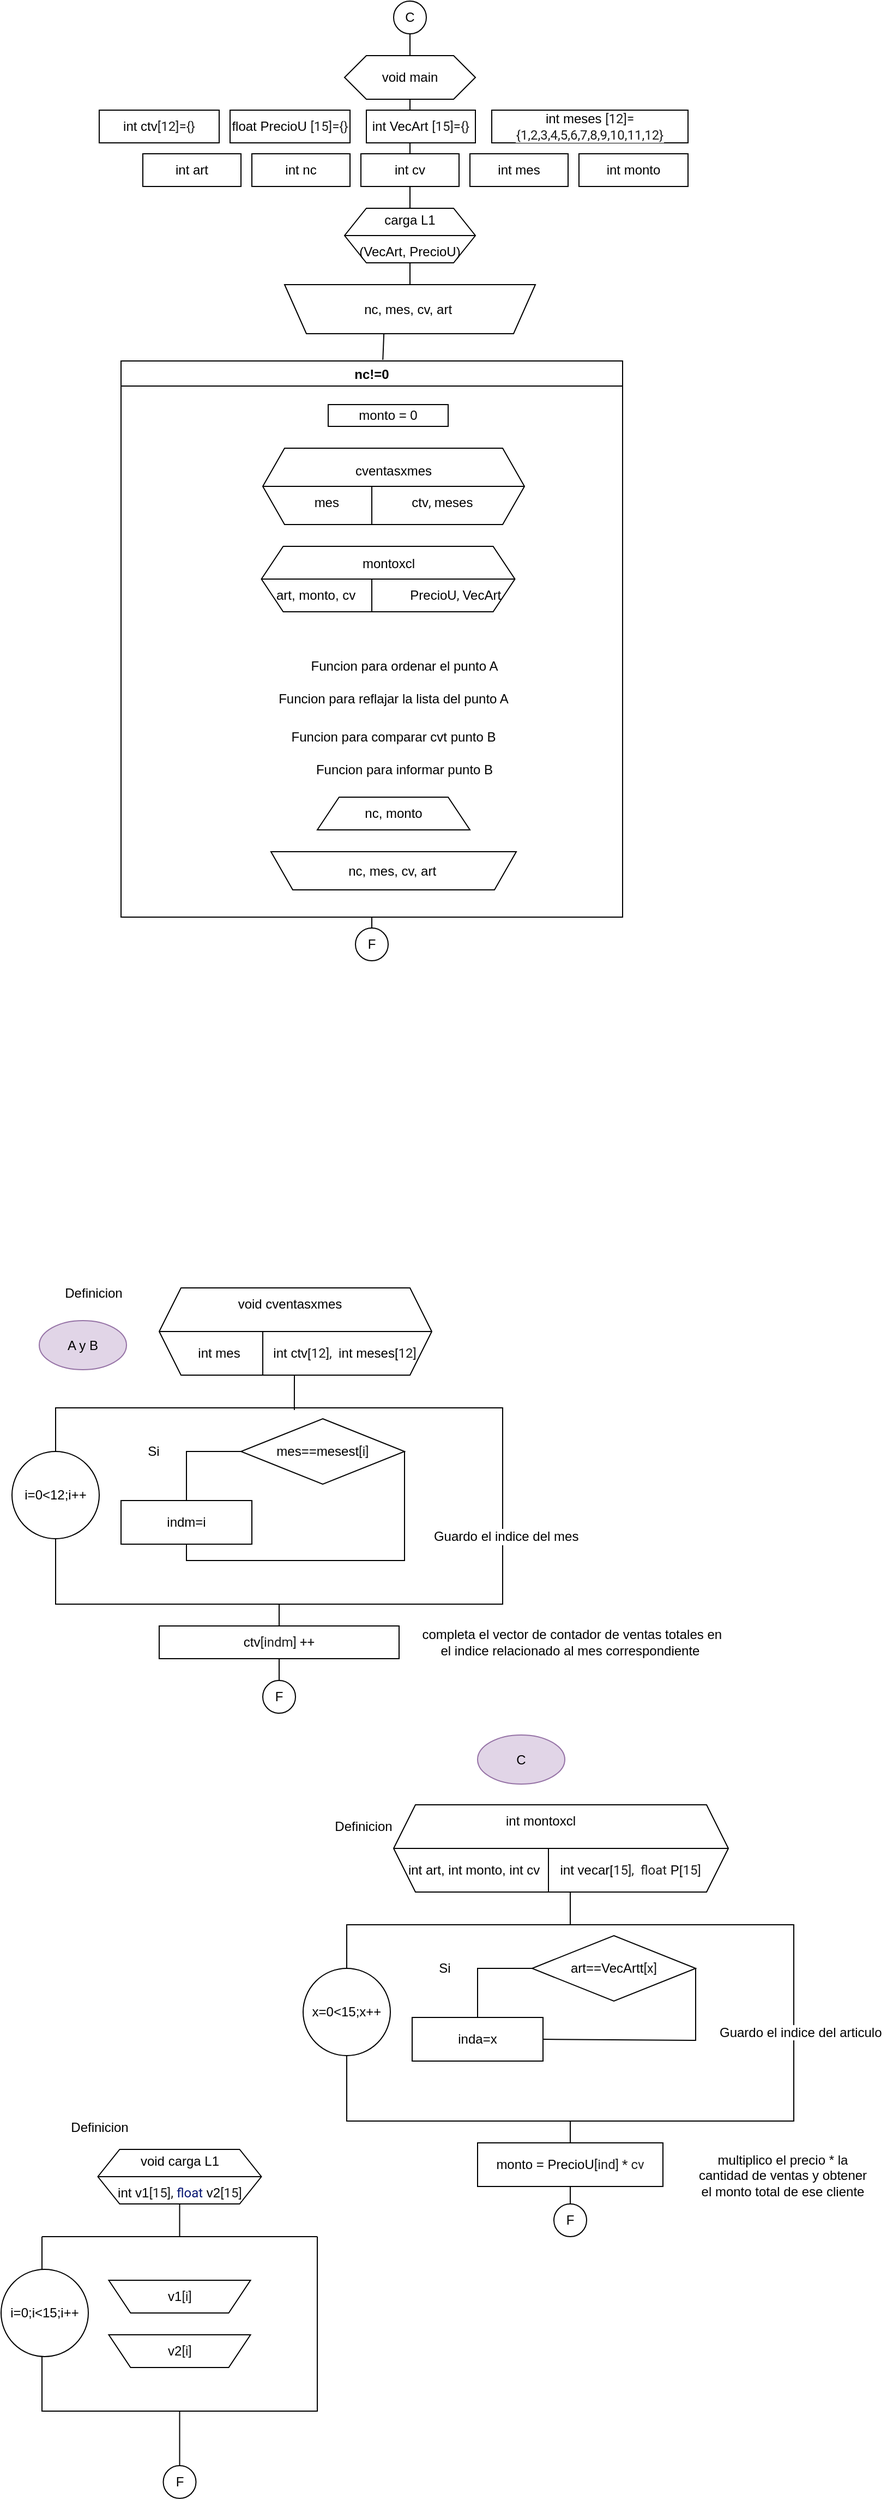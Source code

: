 <mxfile version="20.0.1" type="github">
  <diagram id="1Tc8MfJABgR7N0DuNLB_" name="Page-1">
    <mxGraphModel dx="1422" dy="832" grid="1" gridSize="10" guides="1" tooltips="1" connect="1" arrows="1" fold="1" page="1" pageScale="1" pageWidth="827" pageHeight="1169" math="0" shadow="0">
      <root>
        <mxCell id="0" />
        <mxCell id="1" parent="0" />
        <mxCell id="zIADTViFx_Ct5hKaXOQi-1" value="C" style="ellipse;whiteSpace=wrap;html=1;aspect=fixed;" vertex="1" parent="1">
          <mxGeometry x="370" y="10" width="30" height="30" as="geometry" />
        </mxCell>
        <mxCell id="zIADTViFx_Ct5hKaXOQi-2" value="int meses&amp;nbsp;&lt;span style=&quot;background-color: rgb(255, 255, 255); color: rgb(31, 31, 31); font-family: &amp;quot;Google Sans&amp;quot;, &amp;quot;Google Sans Text&amp;quot;, Roboto, sans-serif; letter-spacing: 0rem; text-align: left;&quot;&gt;[12]= {1,2,3,4,5,6,7,8,9,10,11,12}&lt;/span&gt;" style="rounded=0;whiteSpace=wrap;html=1;" vertex="1" parent="1">
          <mxGeometry x="460" y="110" width="180" height="30" as="geometry" />
        </mxCell>
        <mxCell id="zIADTViFx_Ct5hKaXOQi-4" value="float PrecioU&amp;nbsp;&lt;span style=&quot;background-color: rgb(255, 255, 255); color: rgb(31, 31, 31); font-family: &amp;quot;Google Sans&amp;quot;, &amp;quot;Google Sans Text&amp;quot;, Roboto, sans-serif; letter-spacing: 0rem; text-align: left;&quot;&gt;[15]={}&lt;/span&gt;" style="rounded=0;whiteSpace=wrap;html=1;" vertex="1" parent="1">
          <mxGeometry x="220" y="110" width="110" height="30" as="geometry" />
        </mxCell>
        <mxCell id="zIADTViFx_Ct5hKaXOQi-7" value="carga L1&lt;br&gt;&lt;br&gt;(VecArt, PrecioU)" style="shape=hexagon;perimeter=hexagonPerimeter2;whiteSpace=wrap;html=1;fixedSize=1;fontSize=12;" vertex="1" parent="1">
          <mxGeometry x="325" y="200" width="120" height="50" as="geometry" />
        </mxCell>
        <mxCell id="zIADTViFx_Ct5hKaXOQi-8" value="" style="endArrow=none;html=1;rounded=0;fontSize=12;entryX=1;entryY=0.5;entryDx=0;entryDy=0;exitX=0;exitY=0.5;exitDx=0;exitDy=0;" edge="1" parent="1" source="zIADTViFx_Ct5hKaXOQi-7" target="zIADTViFx_Ct5hKaXOQi-7">
          <mxGeometry width="50" height="50" relative="1" as="geometry">
            <mxPoint x="395" y="500" as="sourcePoint" />
            <mxPoint x="445" y="450" as="targetPoint" />
          </mxGeometry>
        </mxCell>
        <mxCell id="zIADTViFx_Ct5hKaXOQi-9" value="void main" style="shape=hexagon;perimeter=hexagonPerimeter2;whiteSpace=wrap;html=1;fixedSize=1;fontSize=12;" vertex="1" parent="1">
          <mxGeometry x="325" y="60" width="120" height="40" as="geometry" />
        </mxCell>
        <mxCell id="zIADTViFx_Ct5hKaXOQi-12" value="void carga L1&lt;br&gt;&lt;br&gt;int v1&lt;span style=&quot;color: rgb(31, 31, 31); font-family: &amp;quot;Google Sans&amp;quot;, &amp;quot;Google Sans Text&amp;quot;, Roboto, sans-serif; text-align: left; background-color: rgb(255, 255, 255);&quot;&gt;[15]&lt;/span&gt;&lt;span style=&quot;color: rgb(31, 31, 31); font-family: &amp;quot;Google Sans&amp;quot;, &amp;quot;Google Sans Text&amp;quot;, Roboto, sans-serif; text-align: left; background-color: rgb(255, 255, 255);&quot;&gt;, &lt;/span&gt;&lt;span style=&quot;font-family: &amp;quot;Google Sans&amp;quot;, &amp;quot;Google Sans Text&amp;quot;, Roboto, sans-serif; text-align: left; background-color: rgb(255, 255, 255);&quot;&gt;&lt;font color=&quot;#071673&quot;&gt;float&lt;/font&gt;&lt;/span&gt;&amp;nbsp;v2&lt;span style=&quot;color: rgb(31, 31, 31); font-family: &amp;quot;Google Sans&amp;quot;, &amp;quot;Google Sans Text&amp;quot;, Roboto, sans-serif; text-align: left; background-color: rgb(255, 255, 255);&quot;&gt;[15]&lt;/span&gt;" style="shape=hexagon;perimeter=hexagonPerimeter2;whiteSpace=wrap;html=1;fixedSize=1;fontSize=12;" vertex="1" parent="1">
          <mxGeometry x="98.75" y="1980" width="150" height="50" as="geometry" />
        </mxCell>
        <mxCell id="zIADTViFx_Ct5hKaXOQi-14" value="" style="swimlane;startSize=0;fontSize=12;" vertex="1" parent="1">
          <mxGeometry x="47.5" y="2060" width="252.5" height="160" as="geometry" />
        </mxCell>
        <mxCell id="zIADTViFx_Ct5hKaXOQi-48" value="&lt;span style=&quot;&quot;&gt;v1&lt;/span&gt;&lt;span style=&quot;color: rgb(31, 31, 31); font-family: &amp;quot;Google Sans&amp;quot;, &amp;quot;Google Sans Text&amp;quot;, Roboto, sans-serif; text-align: left; background-color: rgb(255, 255, 255);&quot;&gt;[i]&lt;/span&gt;" style="shape=trapezoid;perimeter=trapezoidPerimeter;whiteSpace=wrap;html=1;fixedSize=1;fontSize=12;flipV=1;" vertex="1" parent="zIADTViFx_Ct5hKaXOQi-14">
          <mxGeometry x="61.25" y="40" width="130" height="30" as="geometry" />
        </mxCell>
        <mxCell id="zIADTViFx_Ct5hKaXOQi-49" value="&lt;span style=&quot;&quot;&gt;v2&lt;/span&gt;&lt;span style=&quot;color: rgb(31, 31, 31); font-family: &amp;quot;Google Sans&amp;quot;, &amp;quot;Google Sans Text&amp;quot;, Roboto, sans-serif; text-align: left; background-color: rgb(255, 255, 255);&quot;&gt;[i]&lt;/span&gt;" style="shape=trapezoid;perimeter=trapezoidPerimeter;whiteSpace=wrap;html=1;fixedSize=1;fontSize=12;flipV=1;" vertex="1" parent="zIADTViFx_Ct5hKaXOQi-14">
          <mxGeometry x="61.25" y="90" width="130" height="30" as="geometry" />
        </mxCell>
        <mxCell id="zIADTViFx_Ct5hKaXOQi-13" value="i=0;i&amp;lt;15;i++" style="ellipse;whiteSpace=wrap;html=1;aspect=fixed;fontSize=12;" vertex="1" parent="zIADTViFx_Ct5hKaXOQi-14">
          <mxGeometry x="-37.5" y="30" width="80" height="80" as="geometry" />
        </mxCell>
        <mxCell id="zIADTViFx_Ct5hKaXOQi-15" value="" style="endArrow=none;html=1;rounded=0;fontSize=12;entryX=0.5;entryY=1;entryDx=0;entryDy=0;exitX=0.5;exitY=0;exitDx=0;exitDy=0;" edge="1" parent="1" source="zIADTViFx_Ct5hKaXOQi-14" target="zIADTViFx_Ct5hKaXOQi-12">
          <mxGeometry width="50" height="50" relative="1" as="geometry">
            <mxPoint x="-210" y="2210" as="sourcePoint" />
            <mxPoint x="-160" y="2160" as="targetPoint" />
          </mxGeometry>
        </mxCell>
        <mxCell id="zIADTViFx_Ct5hKaXOQi-23" value="F" style="ellipse;whiteSpace=wrap;html=1;aspect=fixed;" vertex="1" parent="1">
          <mxGeometry x="158.75" y="2270" width="30" height="30" as="geometry" />
        </mxCell>
        <mxCell id="zIADTViFx_Ct5hKaXOQi-24" value="" style="endArrow=none;html=1;rounded=0;fontSize=12;entryX=0.5;entryY=1;entryDx=0;entryDy=0;exitX=0.5;exitY=0;exitDx=0;exitDy=0;" edge="1" parent="1" source="zIADTViFx_Ct5hKaXOQi-23" target="zIADTViFx_Ct5hKaXOQi-14">
          <mxGeometry width="50" height="50" relative="1" as="geometry">
            <mxPoint x="-210" y="2210" as="sourcePoint" />
            <mxPoint x="-160" y="2160" as="targetPoint" />
          </mxGeometry>
        </mxCell>
        <mxCell id="zIADTViFx_Ct5hKaXOQi-29" value="F" style="ellipse;whiteSpace=wrap;html=1;aspect=fixed;" vertex="1" parent="1">
          <mxGeometry x="335" y="860" width="30" height="30" as="geometry" />
        </mxCell>
        <mxCell id="zIADTViFx_Ct5hKaXOQi-32" value="" style="endArrow=none;html=1;rounded=0;fontSize=12;exitX=0.396;exitY=0;exitDx=0;exitDy=0;startArrow=none;entryX=0.522;entryY=-0.002;entryDx=0;entryDy=0;exitPerimeter=0;entryPerimeter=0;" edge="1" parent="1" source="zIADTViFx_Ct5hKaXOQi-57" target="zIADTViFx_Ct5hKaXOQi-59">
          <mxGeometry width="50" height="50" relative="1" as="geometry">
            <mxPoint x="325" y="200" as="sourcePoint" />
            <mxPoint x="380" y="340" as="targetPoint" />
            <Array as="points" />
          </mxGeometry>
        </mxCell>
        <mxCell id="zIADTViFx_Ct5hKaXOQi-42" value="" style="endArrow=none;html=1;rounded=0;fontSize=12;entryX=0.5;entryY=1;entryDx=0;entryDy=0;exitX=0.5;exitY=0;exitDx=0;exitDy=0;" edge="1" parent="1" source="zIADTViFx_Ct5hKaXOQi-9" target="zIADTViFx_Ct5hKaXOQi-1">
          <mxGeometry width="50" height="50" relative="1" as="geometry">
            <mxPoint x="480" y="410" as="sourcePoint" />
            <mxPoint x="530" y="360" as="targetPoint" />
          </mxGeometry>
        </mxCell>
        <mxCell id="zIADTViFx_Ct5hKaXOQi-43" value="" style="endArrow=none;html=1;rounded=0;fontSize=12;entryX=0.5;entryY=1;entryDx=0;entryDy=0;exitX=0.5;exitY=0;exitDx=0;exitDy=0;" edge="1" parent="1" source="zIADTViFx_Ct5hKaXOQi-7" target="zIADTViFx_Ct5hKaXOQi-9">
          <mxGeometry width="50" height="50" relative="1" as="geometry">
            <mxPoint x="480" y="410" as="sourcePoint" />
            <mxPoint x="530" y="360" as="targetPoint" />
          </mxGeometry>
        </mxCell>
        <mxCell id="zIADTViFx_Ct5hKaXOQi-6" value="int VecArt&amp;nbsp;&lt;span style=&quot;background-color: rgb(255, 255, 255); color: rgb(31, 31, 31); font-family: &amp;quot;Google Sans&amp;quot;, &amp;quot;Google Sans Text&amp;quot;, Roboto, sans-serif; letter-spacing: 0rem; text-align: left;&quot;&gt;[15]={}&lt;/span&gt;" style="rounded=0;whiteSpace=wrap;html=1;" vertex="1" parent="1">
          <mxGeometry x="345" y="110" width="100" height="30" as="geometry" />
        </mxCell>
        <mxCell id="zIADTViFx_Ct5hKaXOQi-55" value="int cv" style="rounded=0;whiteSpace=wrap;html=1;labelBackgroundColor=#FFFFFF;fontSize=12;fontColor=#000000;" vertex="1" parent="1">
          <mxGeometry x="340" y="150" width="90" height="30" as="geometry" />
        </mxCell>
        <mxCell id="zIADTViFx_Ct5hKaXOQi-56" value="int nc" style="rounded=0;whiteSpace=wrap;html=1;labelBackgroundColor=#FFFFFF;fontSize=12;fontColor=#000000;" vertex="1" parent="1">
          <mxGeometry x="240" y="150" width="90" height="30" as="geometry" />
        </mxCell>
        <mxCell id="zIADTViFx_Ct5hKaXOQi-59" value="nc!=0" style="swimlane;labelBackgroundColor=#FFFFFF;fontSize=12;fontColor=#000000;" vertex="1" parent="1">
          <mxGeometry x="120" y="340" width="460" height="510" as="geometry" />
        </mxCell>
        <mxCell id="zIADTViFx_Ct5hKaXOQi-86" value="nc, mes, cv, art&amp;nbsp;" style="shape=trapezoid;perimeter=trapezoidPerimeter;whiteSpace=wrap;html=1;fixedSize=1;labelBackgroundColor=#FFFFFF;fontSize=12;fontColor=#000000;flipV=1;" vertex="1" parent="zIADTViFx_Ct5hKaXOQi-59">
          <mxGeometry x="137.5" y="450" width="225" height="35" as="geometry" />
        </mxCell>
        <mxCell id="zIADTViFx_Ct5hKaXOQi-110" value="cventasxmes&lt;br&gt;&lt;br&gt;mes&amp;nbsp; &amp;nbsp; &amp;nbsp; &amp;nbsp; &amp;nbsp; &amp;nbsp; &amp;nbsp; &amp;nbsp; &amp;nbsp; &amp;nbsp; ctv&lt;span style=&quot;color: rgb(31, 31, 31); font-family: &amp;quot;Google Sans&amp;quot;, &amp;quot;Google Sans Text&amp;quot;, Roboto, sans-serif; text-align: left; background-color: rgb(255, 255, 255);&quot;&gt;,&amp;nbsp;&lt;/span&gt;meses" style="shape=hexagon;perimeter=hexagonPerimeter2;whiteSpace=wrap;html=1;fixedSize=1;labelBackgroundColor=none;fontSize=12;" vertex="1" parent="zIADTViFx_Ct5hKaXOQi-59">
          <mxGeometry x="130" y="80" width="240" height="70" as="geometry" />
        </mxCell>
        <mxCell id="zIADTViFx_Ct5hKaXOQi-111" value="" style="endArrow=none;html=1;rounded=0;fontSize=12;fontColor=#000000;entryX=1;entryY=0.5;entryDx=0;entryDy=0;exitX=0;exitY=0.5;exitDx=0;exitDy=0;" edge="1" parent="zIADTViFx_Ct5hKaXOQi-59" source="zIADTViFx_Ct5hKaXOQi-110" target="zIADTViFx_Ct5hKaXOQi-110">
          <mxGeometry width="50" height="50" relative="1" as="geometry">
            <mxPoint x="250" y="220" as="sourcePoint" />
            <mxPoint x="300" y="170" as="targetPoint" />
          </mxGeometry>
        </mxCell>
        <mxCell id="zIADTViFx_Ct5hKaXOQi-117" value="monto = 0" style="rounded=0;whiteSpace=wrap;html=1;labelBackgroundColor=none;fontSize=12;" vertex="1" parent="zIADTViFx_Ct5hKaXOQi-59">
          <mxGeometry x="190" y="40" width="110" height="20" as="geometry" />
        </mxCell>
        <mxCell id="zIADTViFx_Ct5hKaXOQi-119" value="montoxcl&lt;br&gt;&lt;br&gt;art, monto, cv&amp;nbsp; &amp;nbsp; &amp;nbsp; &amp;nbsp; &amp;nbsp; &amp;nbsp; &amp;nbsp; &amp;nbsp;PrecioU&lt;span style=&quot;color: rgb(31, 31, 31); font-family: &amp;quot;Google Sans&amp;quot;, &amp;quot;Google Sans Text&amp;quot;, Roboto, sans-serif; text-align: left; background-color: rgb(255, 255, 255);&quot;&gt;,&amp;nbsp;&lt;/span&gt;VecArt" style="shape=hexagon;perimeter=hexagonPerimeter2;whiteSpace=wrap;html=1;fixedSize=1;labelBackgroundColor=none;fontSize=12;" vertex="1" parent="zIADTViFx_Ct5hKaXOQi-59">
          <mxGeometry x="128.75" y="170" width="232.5" height="60" as="geometry" />
        </mxCell>
        <mxCell id="zIADTViFx_Ct5hKaXOQi-120" value="" style="endArrow=none;html=1;rounded=0;fontSize=12;fontColor=#000000;entryX=1;entryY=0.5;entryDx=0;entryDy=0;exitX=0;exitY=0.5;exitDx=0;exitDy=0;" edge="1" parent="zIADTViFx_Ct5hKaXOQi-59" source="zIADTViFx_Ct5hKaXOQi-119" target="zIADTViFx_Ct5hKaXOQi-119">
          <mxGeometry width="50" height="50" relative="1" as="geometry">
            <mxPoint x="108.75" y="-40" as="sourcePoint" />
            <mxPoint x="158.75" y="-90" as="targetPoint" />
          </mxGeometry>
        </mxCell>
        <mxCell id="zIADTViFx_Ct5hKaXOQi-121" value="" style="endArrow=none;html=1;rounded=0;fontSize=12;fontColor=#000000;" edge="1" parent="zIADTViFx_Ct5hKaXOQi-59">
          <mxGeometry width="50" height="50" relative="1" as="geometry">
            <mxPoint x="230" y="230" as="sourcePoint" />
            <mxPoint x="230" y="200" as="targetPoint" />
          </mxGeometry>
        </mxCell>
        <mxCell id="zIADTViFx_Ct5hKaXOQi-132" value="nc, monto" style="shape=trapezoid;perimeter=trapezoidPerimeter;whiteSpace=wrap;html=1;fixedSize=1;labelBackgroundColor=none;fontSize=12;" vertex="1" parent="zIADTViFx_Ct5hKaXOQi-59">
          <mxGeometry x="180" y="400" width="140" height="30" as="geometry" />
        </mxCell>
        <mxCell id="zIADTViFx_Ct5hKaXOQi-140" value="Funcion para ordenar el punto A" style="text;html=1;strokeColor=none;fillColor=none;align=center;verticalAlign=middle;whiteSpace=wrap;rounded=0;labelBackgroundColor=none;fontSize=12;fontColor=#000000;" vertex="1" parent="zIADTViFx_Ct5hKaXOQi-59">
          <mxGeometry x="135" y="260" width="250" height="40" as="geometry" />
        </mxCell>
        <mxCell id="zIADTViFx_Ct5hKaXOQi-141" value="Funcion para reflajar la lista del punto A" style="text;html=1;strokeColor=none;fillColor=none;align=center;verticalAlign=middle;whiteSpace=wrap;rounded=0;labelBackgroundColor=none;fontSize=12;fontColor=#000000;" vertex="1" parent="zIADTViFx_Ct5hKaXOQi-59">
          <mxGeometry x="110" y="280" width="280" height="60" as="geometry" />
        </mxCell>
        <mxCell id="zIADTViFx_Ct5hKaXOQi-142" value="Funcion para comparar cvt punto B" style="text;html=1;strokeColor=none;fillColor=none;align=center;verticalAlign=middle;whiteSpace=wrap;rounded=0;labelBackgroundColor=none;fontSize=12;fontColor=#000000;" vertex="1" parent="zIADTViFx_Ct5hKaXOQi-59">
          <mxGeometry x="100" y="330" width="300" height="30" as="geometry" />
        </mxCell>
        <mxCell id="zIADTViFx_Ct5hKaXOQi-143" value="Funcion para informar punto B" style="text;html=1;strokeColor=none;fillColor=none;align=center;verticalAlign=middle;whiteSpace=wrap;rounded=0;labelBackgroundColor=none;fontSize=12;fontColor=#000000;" vertex="1" parent="zIADTViFx_Ct5hKaXOQi-59">
          <mxGeometry x="110" y="360" width="300" height="30" as="geometry" />
        </mxCell>
        <mxCell id="zIADTViFx_Ct5hKaXOQi-57" value="nc, mes, cv, art&amp;nbsp;" style="shape=trapezoid;perimeter=trapezoidPerimeter;whiteSpace=wrap;html=1;fixedSize=1;labelBackgroundColor=#FFFFFF;fontSize=12;fontColor=#000000;flipV=1;" vertex="1" parent="1">
          <mxGeometry x="270" y="270" width="230" height="45" as="geometry" />
        </mxCell>
        <mxCell id="zIADTViFx_Ct5hKaXOQi-62" value="" style="endArrow=none;html=1;rounded=0;fontSize=12;entryX=0.5;entryY=0;entryDx=0;entryDy=0;exitX=0.5;exitY=1;exitDx=0;exitDy=0;" edge="1" parent="1" source="zIADTViFx_Ct5hKaXOQi-7" target="zIADTViFx_Ct5hKaXOQi-57">
          <mxGeometry width="50" height="50" relative="1" as="geometry">
            <mxPoint x="385" y="260" as="sourcePoint" />
            <mxPoint x="385" y="405" as="targetPoint" />
            <Array as="points" />
          </mxGeometry>
        </mxCell>
        <mxCell id="zIADTViFx_Ct5hKaXOQi-64" value="" style="endArrow=none;html=1;rounded=0;fontSize=12;fontColor=#000000;entryX=0.5;entryY=1;entryDx=0;entryDy=0;" edge="1" parent="1" source="zIADTViFx_Ct5hKaXOQi-29" target="zIADTViFx_Ct5hKaXOQi-59">
          <mxGeometry width="50" height="50" relative="1" as="geometry">
            <mxPoint x="500" y="535" as="sourcePoint" />
            <mxPoint x="550" y="485" as="targetPoint" />
          </mxGeometry>
        </mxCell>
        <mxCell id="zIADTViFx_Ct5hKaXOQi-65" value="Definicion" style="text;html=1;align=center;verticalAlign=middle;resizable=0;points=[];autosize=1;strokeColor=none;fillColor=none;fontSize=12;fontColor=#000000;" vertex="1" parent="1">
          <mxGeometry x="65" y="1950" width="70" height="20" as="geometry" />
        </mxCell>
        <mxCell id="zIADTViFx_Ct5hKaXOQi-69" value="" style="rounded=0;whiteSpace=wrap;html=1;labelBackgroundColor=#FFFFFF;fontSize=12;fontColor=#000000;" vertex="1" parent="1">
          <mxGeometry x="60" y="1300" width="410" height="180" as="geometry" />
        </mxCell>
        <mxCell id="zIADTViFx_Ct5hKaXOQi-67" value="i=0&amp;lt;12;i++" style="ellipse;whiteSpace=wrap;html=1;aspect=fixed;labelBackgroundColor=#FFFFFF;fontSize=12;fontColor=#000000;" vertex="1" parent="1">
          <mxGeometry x="20" y="1340" width="80" height="80" as="geometry" />
        </mxCell>
        <mxCell id="zIADTViFx_Ct5hKaXOQi-70" value="indm=i" style="rounded=0;whiteSpace=wrap;html=1;labelBackgroundColor=#FFFFFF;fontSize=12;fontColor=#000000;" vertex="1" parent="1">
          <mxGeometry x="120" y="1385" width="120" height="40" as="geometry" />
        </mxCell>
        <mxCell id="zIADTViFx_Ct5hKaXOQi-73" value="int art" style="rounded=0;whiteSpace=wrap;html=1;labelBackgroundColor=#FFFFFF;fontSize=12;fontColor=#000000;" vertex="1" parent="1">
          <mxGeometry x="140" y="150" width="90" height="30" as="geometry" />
        </mxCell>
        <mxCell id="zIADTViFx_Ct5hKaXOQi-74" value="mes==mesest&lt;span style=&quot;color: rgb(31, 31, 31); font-family: &amp;quot;Google Sans&amp;quot;, &amp;quot;Google Sans Text&amp;quot;, Roboto, sans-serif; text-align: left;&quot;&gt;[i]&lt;/span&gt;" style="rhombus;whiteSpace=wrap;html=1;labelBackgroundColor=#FFFFFF;fontSize=12;fontColor=#000000;" vertex="1" parent="1">
          <mxGeometry x="230" y="1310" width="150" height="60" as="geometry" />
        </mxCell>
        <mxCell id="zIADTViFx_Ct5hKaXOQi-75" value="" style="endArrow=none;html=1;rounded=0;fontSize=12;fontColor=#000000;exitX=0;exitY=0.5;exitDx=0;exitDy=0;entryX=0.5;entryY=0;entryDx=0;entryDy=0;" edge="1" parent="1" source="zIADTViFx_Ct5hKaXOQi-74" target="zIADTViFx_Ct5hKaXOQi-70">
          <mxGeometry width="50" height="50" relative="1" as="geometry">
            <mxPoint x="450" y="1390" as="sourcePoint" />
            <mxPoint x="200" y="1440" as="targetPoint" />
            <Array as="points">
              <mxPoint x="180" y="1340" />
            </Array>
          </mxGeometry>
        </mxCell>
        <mxCell id="zIADTViFx_Ct5hKaXOQi-76" value="Si" style="text;html=1;strokeColor=none;fillColor=none;align=center;verticalAlign=middle;whiteSpace=wrap;rounded=0;labelBackgroundColor=#FFFFFF;fontSize=12;fontColor=#000000;" vertex="1" parent="1">
          <mxGeometry x="120" y="1325" width="60" height="30" as="geometry" />
        </mxCell>
        <mxCell id="zIADTViFx_Ct5hKaXOQi-78" value="Guardo el indice del mes&amp;nbsp;" style="text;html=1;strokeColor=none;fillColor=none;align=center;verticalAlign=middle;whiteSpace=wrap;rounded=0;labelBackgroundColor=#FFFFFF;fontSize=12;fontColor=#000000;" vertex="1" parent="1">
          <mxGeometry x="390" y="1385" width="170" height="65" as="geometry" />
        </mxCell>
        <mxCell id="zIADTViFx_Ct5hKaXOQi-80" value="&lt;div style=&quot;text-align: center;&quot;&gt;&lt;span style=&quot;text-align: left;&quot;&gt;monto = PrecioU&lt;/span&gt;&lt;span style=&quot;color: rgb(31, 31, 31); font-family: &amp;quot;Google Sans&amp;quot;, &amp;quot;Google Sans Text&amp;quot;, Roboto, sans-serif; text-align: left;&quot;&gt;[ind] * cv&lt;/span&gt;&lt;/div&gt;" style="rounded=0;whiteSpace=wrap;html=1;labelBackgroundColor=#FFFFFF;fontSize=12;fontColor=#000000;" vertex="1" parent="1">
          <mxGeometry x="447" y="1974" width="170" height="40" as="geometry" />
        </mxCell>
        <mxCell id="zIADTViFx_Ct5hKaXOQi-81" value="int ctv&lt;span style=&quot;color: rgb(31, 31, 31); font-family: &amp;quot;Google Sans&amp;quot;, &amp;quot;Google Sans Text&amp;quot;, Roboto, sans-serif; text-align: left;&quot;&gt;[12]={}&lt;/span&gt;" style="rounded=0;whiteSpace=wrap;html=1;labelBackgroundColor=#FFFFFF;fontSize=12;fontColor=#000000;" vertex="1" parent="1">
          <mxGeometry x="100" y="110" width="110" height="30" as="geometry" />
        </mxCell>
        <mxCell id="zIADTViFx_Ct5hKaXOQi-82" value="multiplico el precio * la cantidad de ventas y obtener el monto total de ese cliente" style="text;html=1;strokeColor=none;fillColor=none;align=center;verticalAlign=middle;whiteSpace=wrap;rounded=0;labelBackgroundColor=#FFFFFF;fontSize=12;fontColor=#000000;" vertex="1" parent="1">
          <mxGeometry x="647" y="1964" width="160" height="80" as="geometry" />
        </mxCell>
        <mxCell id="zIADTViFx_Ct5hKaXOQi-84" value="&lt;div style=&quot;text-align: center;&quot;&gt;&lt;span style=&quot;text-align: left;&quot;&gt;ctv&lt;/span&gt;&lt;span style=&quot;color: rgb(31, 31, 31); font-family: &amp;quot;Google Sans&amp;quot;, &amp;quot;Google Sans Text&amp;quot;, Roboto, sans-serif; text-align: left;&quot;&gt;[indm] ++&lt;/span&gt;&lt;/div&gt;" style="rounded=0;whiteSpace=wrap;html=1;labelBackgroundColor=#FFFFFF;fontSize=12;fontColor=#000000;" vertex="1" parent="1">
          <mxGeometry x="155" y="1500" width="220" height="30" as="geometry" />
        </mxCell>
        <mxCell id="zIADTViFx_Ct5hKaXOQi-85" value="int mes" style="rounded=0;whiteSpace=wrap;html=1;labelBackgroundColor=#FFFFFF;fontSize=12;fontColor=#000000;" vertex="1" parent="1">
          <mxGeometry x="440" y="150" width="90" height="30" as="geometry" />
        </mxCell>
        <mxCell id="zIADTViFx_Ct5hKaXOQi-89" value="" style="endArrow=none;html=1;rounded=0;fontSize=12;fontColor=#000000;entryX=0.5;entryY=1;entryDx=0;entryDy=0;exitX=0.5;exitY=0;exitDx=0;exitDy=0;" edge="1" parent="1" source="zIADTViFx_Ct5hKaXOQi-84" target="zIADTViFx_Ct5hKaXOQi-69">
          <mxGeometry width="50" height="50" relative="1" as="geometry">
            <mxPoint x="450" y="1470" as="sourcePoint" />
            <mxPoint x="500" y="1420" as="targetPoint" />
          </mxGeometry>
        </mxCell>
        <mxCell id="zIADTViFx_Ct5hKaXOQi-90" value="" style="rounded=0;whiteSpace=wrap;html=1;labelBackgroundColor=#FFFFFF;fontSize=12;fontColor=#000000;" vertex="1" parent="1">
          <mxGeometry x="327" y="1774" width="410" height="180" as="geometry" />
        </mxCell>
        <mxCell id="zIADTViFx_Ct5hKaXOQi-91" value="x=0&amp;lt;15;x++" style="ellipse;whiteSpace=wrap;html=1;aspect=fixed;labelBackgroundColor=#FFFFFF;fontSize=12;fontColor=#000000;" vertex="1" parent="1">
          <mxGeometry x="287" y="1814" width="80" height="80" as="geometry" />
        </mxCell>
        <mxCell id="zIADTViFx_Ct5hKaXOQi-92" value="inda=x" style="rounded=0;whiteSpace=wrap;html=1;labelBackgroundColor=#FFFFFF;fontSize=12;fontColor=#000000;" vertex="1" parent="1">
          <mxGeometry x="387" y="1859" width="120" height="40" as="geometry" />
        </mxCell>
        <mxCell id="zIADTViFx_Ct5hKaXOQi-93" value="art==VecArtt&lt;span style=&quot;color: rgb(31, 31, 31); font-family: &amp;quot;Google Sans&amp;quot;, &amp;quot;Google Sans Text&amp;quot;, Roboto, sans-serif; text-align: left;&quot;&gt;[x]&lt;/span&gt;" style="rhombus;whiteSpace=wrap;html=1;labelBackgroundColor=#FFFFFF;fontSize=12;fontColor=#000000;" vertex="1" parent="1">
          <mxGeometry x="497" y="1784" width="150" height="60" as="geometry" />
        </mxCell>
        <mxCell id="zIADTViFx_Ct5hKaXOQi-94" value="" style="endArrow=none;html=1;rounded=0;fontSize=12;fontColor=#000000;exitX=0;exitY=0.5;exitDx=0;exitDy=0;entryX=0.5;entryY=0;entryDx=0;entryDy=0;" edge="1" parent="1" source="zIADTViFx_Ct5hKaXOQi-93" target="zIADTViFx_Ct5hKaXOQi-92">
          <mxGeometry width="50" height="50" relative="1" as="geometry">
            <mxPoint x="717" y="1864" as="sourcePoint" />
            <mxPoint x="467" y="1914" as="targetPoint" />
            <Array as="points">
              <mxPoint x="447" y="1814" />
            </Array>
          </mxGeometry>
        </mxCell>
        <mxCell id="zIADTViFx_Ct5hKaXOQi-95" value="Si" style="text;html=1;strokeColor=none;fillColor=none;align=center;verticalAlign=middle;whiteSpace=wrap;rounded=0;labelBackgroundColor=#FFFFFF;fontSize=12;fontColor=#000000;" vertex="1" parent="1">
          <mxGeometry x="387" y="1799" width="60" height="30" as="geometry" />
        </mxCell>
        <mxCell id="zIADTViFx_Ct5hKaXOQi-96" value="&lt;span style=&quot;color: rgb(0, 0, 0); font-family: Helvetica; font-size: 12px; font-style: normal; font-variant-ligatures: normal; font-variant-caps: normal; font-weight: 400; letter-spacing: normal; orphans: 2; text-align: center; text-indent: 0px; text-transform: none; widows: 2; word-spacing: 0px; -webkit-text-stroke-width: 0px; background-color: rgb(255, 255, 255); text-decoration-thickness: initial; text-decoration-style: initial; text-decoration-color: initial; float: none; display: inline !important;&quot;&gt;Guardo el indice del articulo&amp;nbsp;&lt;/span&gt;" style="text;whiteSpace=wrap;html=1;fontSize=12;fontColor=#000000;" vertex="1" parent="1">
          <mxGeometry x="667" y="1859" width="160" height="30" as="geometry" />
        </mxCell>
        <mxCell id="zIADTViFx_Ct5hKaXOQi-97" value="" style="endArrow=none;html=1;rounded=0;fontSize=12;fontColor=#000000;entryX=0.5;entryY=1;entryDx=0;entryDy=0;exitX=0.5;exitY=0;exitDx=0;exitDy=0;" edge="1" parent="1" source="zIADTViFx_Ct5hKaXOQi-80" target="zIADTViFx_Ct5hKaXOQi-90">
          <mxGeometry width="50" height="50" relative="1" as="geometry">
            <mxPoint x="717" y="1894" as="sourcePoint" />
            <mxPoint x="767" y="1844" as="targetPoint" />
          </mxGeometry>
        </mxCell>
        <mxCell id="zIADTViFx_Ct5hKaXOQi-98" value="&amp;nbsp;completa el vector de contador de ventas totales en el indice relacionado al mes correspondiente" style="text;html=1;strokeColor=none;fillColor=none;align=center;verticalAlign=middle;whiteSpace=wrap;rounded=0;labelBackgroundColor=#FFFFFF;fontSize=12;fontColor=#000000;" vertex="1" parent="1">
          <mxGeometry x="387" y="1500" width="290" height="30" as="geometry" />
        </mxCell>
        <mxCell id="zIADTViFx_Ct5hKaXOQi-99" value="A y B" style="ellipse;whiteSpace=wrap;html=1;labelBackgroundColor=none;fontSize=12;fillColor=#e1d5e7;strokeColor=#9673a6;" vertex="1" parent="1">
          <mxGeometry x="45" y="1220" width="80" height="45" as="geometry" />
        </mxCell>
        <mxCell id="zIADTViFx_Ct5hKaXOQi-100" value="C" style="ellipse;whiteSpace=wrap;html=1;labelBackgroundColor=none;fontSize=12;fillColor=#e1d5e7;strokeColor=#9673a6;" vertex="1" parent="1">
          <mxGeometry x="447" y="1600" width="80" height="45" as="geometry" />
        </mxCell>
        <mxCell id="zIADTViFx_Ct5hKaXOQi-104" value="" style="endArrow=none;html=1;rounded=0;fontSize=12;fontColor=#000000;exitX=1;exitY=0.5;exitDx=0;exitDy=0;entryX=0.5;entryY=1;entryDx=0;entryDy=0;" edge="1" parent="1" source="zIADTViFx_Ct5hKaXOQi-74" target="zIADTViFx_Ct5hKaXOQi-70">
          <mxGeometry width="50" height="50" relative="1" as="geometry">
            <mxPoint x="295" y="1680" as="sourcePoint" />
            <mxPoint x="180" y="1430" as="targetPoint" />
            <Array as="points">
              <mxPoint x="380" y="1440" />
              <mxPoint x="180" y="1440" />
            </Array>
          </mxGeometry>
        </mxCell>
        <mxCell id="zIADTViFx_Ct5hKaXOQi-105" value="" style="shape=hexagon;perimeter=hexagonPerimeter2;whiteSpace=wrap;html=1;fixedSize=1;labelBackgroundColor=none;fontSize=12;" vertex="1" parent="1">
          <mxGeometry x="155" y="1190" width="250" height="80" as="geometry" />
        </mxCell>
        <mxCell id="zIADTViFx_Ct5hKaXOQi-106" value="" style="endArrow=none;html=1;rounded=0;fontSize=12;fontColor=#000000;entryX=1;entryY=0.5;entryDx=0;entryDy=0;exitX=0;exitY=0.5;exitDx=0;exitDy=0;" edge="1" parent="1" source="zIADTViFx_Ct5hKaXOQi-105" target="zIADTViFx_Ct5hKaXOQi-105">
          <mxGeometry width="50" height="50" relative="1" as="geometry">
            <mxPoint x="295" y="1440" as="sourcePoint" />
            <mxPoint x="345" y="1390" as="targetPoint" />
          </mxGeometry>
        </mxCell>
        <mxCell id="zIADTViFx_Ct5hKaXOQi-107" value="" style="endArrow=none;html=1;rounded=0;fontSize=12;fontColor=#000000;" edge="1" parent="1">
          <mxGeometry width="50" height="50" relative="1" as="geometry">
            <mxPoint x="250" y="1270" as="sourcePoint" />
            <mxPoint x="250" y="1230" as="targetPoint" />
          </mxGeometry>
        </mxCell>
        <mxCell id="zIADTViFx_Ct5hKaXOQi-108" value="" style="endArrow=none;html=1;rounded=0;fontSize=12;fontColor=#000000;exitX=0.534;exitY=0.011;exitDx=0;exitDy=0;exitPerimeter=0;" edge="1" parent="1" source="zIADTViFx_Ct5hKaXOQi-69">
          <mxGeometry width="50" height="50" relative="1" as="geometry">
            <mxPoint x="300" y="1580" as="sourcePoint" />
            <mxPoint x="279" y="1270" as="targetPoint" />
          </mxGeometry>
        </mxCell>
        <mxCell id="zIADTViFx_Ct5hKaXOQi-109" value="" style="endArrow=none;html=1;rounded=0;fontSize=12;fontColor=#000000;entryX=1;entryY=0.5;entryDx=0;entryDy=0;exitX=0;exitY=0.5;exitDx=0;exitDy=0;" edge="1" parent="1" source="zIADTViFx_Ct5hKaXOQi-12" target="zIADTViFx_Ct5hKaXOQi-12">
          <mxGeometry width="50" height="50" relative="1" as="geometry">
            <mxPoint x="-310" y="2220" as="sourcePoint" />
            <mxPoint x="-260" y="2170" as="targetPoint" />
          </mxGeometry>
        </mxCell>
        <mxCell id="zIADTViFx_Ct5hKaXOQi-112" value="" style="endArrow=none;html=1;rounded=0;fontSize=12;fontColor=#000000;" edge="1" parent="1">
          <mxGeometry width="50" height="50" relative="1" as="geometry">
            <mxPoint x="350" y="490" as="sourcePoint" />
            <mxPoint x="350" y="455" as="targetPoint" />
          </mxGeometry>
        </mxCell>
        <mxCell id="zIADTViFx_Ct5hKaXOQi-115" value="" style="endArrow=none;html=1;rounded=0;fontSize=12;fontColor=#000000;entryX=0.5;entryY=1;entryDx=0;entryDy=0;exitX=0.5;exitY=0;exitDx=0;exitDy=0;" edge="1" parent="1" source="zIADTViFx_Ct5hKaXOQi-90">
          <mxGeometry width="50" height="50" relative="1" as="geometry">
            <mxPoint x="532" y="1770" as="sourcePoint" />
            <mxPoint x="532" y="1740" as="targetPoint" />
          </mxGeometry>
        </mxCell>
        <mxCell id="zIADTViFx_Ct5hKaXOQi-118" value="int monto" style="rounded=0;whiteSpace=wrap;html=1;labelBackgroundColor=none;fontSize=12;" vertex="1" parent="1">
          <mxGeometry x="540" y="150" width="100" height="30" as="geometry" />
        </mxCell>
        <mxCell id="zIADTViFx_Ct5hKaXOQi-122" value="int mes" style="text;html=1;strokeColor=none;fillColor=none;align=center;verticalAlign=middle;whiteSpace=wrap;rounded=0;labelBackgroundColor=none;fontSize=12;fontColor=#000000;" vertex="1" parent="1">
          <mxGeometry x="180" y="1235" width="60" height="30" as="geometry" />
        </mxCell>
        <mxCell id="zIADTViFx_Ct5hKaXOQi-123" value="&amp;nbsp; int ctv[&lt;span style=&quot;color: rgb(31, 31, 31); font-family: &amp;quot;Google Sans&amp;quot;, &amp;quot;Google Sans Text&amp;quot;, Roboto, sans-serif; text-align: left; background-color: rgb(255, 255, 255);&quot;&gt;12],&amp;nbsp; i&lt;/span&gt;nt meses[&lt;span style=&quot;color: rgb(31, 31, 31); font-family: &amp;quot;Google Sans&amp;quot;, &amp;quot;Google Sans Text&amp;quot;, Roboto, sans-serif; text-align: left; background-color: rgb(255, 255, 255);&quot;&gt;12]&lt;/span&gt;" style="text;html=1;strokeColor=none;fillColor=none;align=center;verticalAlign=middle;whiteSpace=wrap;rounded=0;labelBackgroundColor=none;fontSize=12;fontColor=#000000;" vertex="1" parent="1">
          <mxGeometry x="249" y="1235" width="146" height="30" as="geometry" />
        </mxCell>
        <mxCell id="zIADTViFx_Ct5hKaXOQi-125" value="void cventasxmes" style="text;html=1;strokeColor=none;fillColor=none;align=center;verticalAlign=middle;whiteSpace=wrap;rounded=0;labelBackgroundColor=none;fontSize=12;fontColor=#000000;" vertex="1" parent="1">
          <mxGeometry x="210" y="1190" width="130" height="30" as="geometry" />
        </mxCell>
        <mxCell id="zIADTViFx_Ct5hKaXOQi-126" value="" style="shape=hexagon;perimeter=hexagonPerimeter2;whiteSpace=wrap;html=1;fixedSize=1;labelBackgroundColor=none;fontSize=12;" vertex="1" parent="1">
          <mxGeometry x="370" y="1664" width="307" height="80" as="geometry" />
        </mxCell>
        <mxCell id="zIADTViFx_Ct5hKaXOQi-127" value="" style="endArrow=none;html=1;rounded=0;fontSize=12;fontColor=#000000;entryX=1;entryY=0.5;entryDx=0;entryDy=0;exitX=0;exitY=0.5;exitDx=0;exitDy=0;" edge="1" parent="1" source="zIADTViFx_Ct5hKaXOQi-126" target="zIADTViFx_Ct5hKaXOQi-126">
          <mxGeometry width="50" height="50" relative="1" as="geometry">
            <mxPoint x="557" y="1914" as="sourcePoint" />
            <mxPoint x="607" y="1864" as="targetPoint" />
          </mxGeometry>
        </mxCell>
        <mxCell id="zIADTViFx_Ct5hKaXOQi-128" value="" style="endArrow=none;html=1;rounded=0;fontSize=12;fontColor=#000000;" edge="1" parent="1">
          <mxGeometry width="50" height="50" relative="1" as="geometry">
            <mxPoint x="512" y="1744" as="sourcePoint" />
            <mxPoint x="512" y="1704" as="targetPoint" />
          </mxGeometry>
        </mxCell>
        <mxCell id="zIADTViFx_Ct5hKaXOQi-129" value="int art, int monto, int cv&amp;nbsp;" style="text;html=1;strokeColor=none;fillColor=none;align=center;verticalAlign=middle;whiteSpace=wrap;rounded=0;labelBackgroundColor=none;fontSize=12;fontColor=#000000;" vertex="1" parent="1">
          <mxGeometry x="380" y="1709" width="131" height="30" as="geometry" />
        </mxCell>
        <mxCell id="zIADTViFx_Ct5hKaXOQi-130" value="&amp;nbsp; int vecar[&lt;span style=&quot;color: rgb(31, 31, 31); font-family: &amp;quot;Google Sans&amp;quot;, &amp;quot;Google Sans Text&amp;quot;, Roboto, sans-serif; text-align: left; background-color: rgb(255, 255, 255);&quot;&gt;15],&amp;nbsp; float&lt;/span&gt;&amp;nbsp;P[&lt;span style=&quot;color: rgb(31, 31, 31); font-family: &amp;quot;Google Sans&amp;quot;, &amp;quot;Google Sans Text&amp;quot;, Roboto, sans-serif; text-align: left; background-color: rgb(255, 255, 255);&quot;&gt;15]&lt;/span&gt;" style="text;html=1;strokeColor=none;fillColor=none;align=center;verticalAlign=middle;whiteSpace=wrap;rounded=0;labelBackgroundColor=none;fontSize=12;fontColor=#000000;" vertex="1" parent="1">
          <mxGeometry x="511" y="1709" width="146" height="30" as="geometry" />
        </mxCell>
        <mxCell id="zIADTViFx_Ct5hKaXOQi-131" value="int montoxcl" style="text;html=1;strokeColor=none;fillColor=none;align=center;verticalAlign=middle;whiteSpace=wrap;rounded=0;labelBackgroundColor=none;fontSize=12;fontColor=#000000;" vertex="1" parent="1">
          <mxGeometry x="460" y="1664" width="90" height="30" as="geometry" />
        </mxCell>
        <mxCell id="zIADTViFx_Ct5hKaXOQi-133" value="" style="endArrow=none;html=1;rounded=0;fontSize=12;fontColor=#000000;entryX=1;entryY=0.5;entryDx=0;entryDy=0;exitX=1;exitY=0.5;exitDx=0;exitDy=0;" edge="1" parent="1" source="zIADTViFx_Ct5hKaXOQi-92" target="zIADTViFx_Ct5hKaXOQi-93">
          <mxGeometry width="50" height="50" relative="1" as="geometry">
            <mxPoint x="547" y="1750" as="sourcePoint" />
            <mxPoint x="597" y="1700" as="targetPoint" />
            <Array as="points">
              <mxPoint x="647" y="1880" />
            </Array>
          </mxGeometry>
        </mxCell>
        <mxCell id="zIADTViFx_Ct5hKaXOQi-134" value="Definicion" style="text;html=1;strokeColor=none;fillColor=none;align=center;verticalAlign=middle;whiteSpace=wrap;rounded=0;labelBackgroundColor=none;fontSize=12;fontColor=#000000;" vertex="1" parent="1">
          <mxGeometry x="318.25" y="1674" width="48.75" height="20" as="geometry" />
        </mxCell>
        <mxCell id="zIADTViFx_Ct5hKaXOQi-135" value="Definicion" style="text;html=1;strokeColor=none;fillColor=none;align=center;verticalAlign=middle;whiteSpace=wrap;rounded=0;labelBackgroundColor=none;fontSize=12;fontColor=#000000;" vertex="1" parent="1">
          <mxGeometry x="65" y="1180" width="60" height="30" as="geometry" />
        </mxCell>
        <mxCell id="zIADTViFx_Ct5hKaXOQi-136" value="F" style="ellipse;whiteSpace=wrap;html=1;aspect=fixed;" vertex="1" parent="1">
          <mxGeometry x="250" y="1550" width="30" height="30" as="geometry" />
        </mxCell>
        <mxCell id="zIADTViFx_Ct5hKaXOQi-137" value="F" style="ellipse;whiteSpace=wrap;html=1;aspect=fixed;" vertex="1" parent="1">
          <mxGeometry x="517" y="2030" width="30" height="30" as="geometry" />
        </mxCell>
        <mxCell id="zIADTViFx_Ct5hKaXOQi-138" value="" style="endArrow=none;html=1;rounded=0;fontSize=12;fontColor=#000000;exitX=0.5;exitY=0;exitDx=0;exitDy=0;entryX=0.5;entryY=1;entryDx=0;entryDy=0;" edge="1" parent="1" source="zIADTViFx_Ct5hKaXOQi-137" target="zIADTViFx_Ct5hKaXOQi-80">
          <mxGeometry width="50" height="50" relative="1" as="geometry">
            <mxPoint x="482" y="2064" as="sourcePoint" />
            <mxPoint x="532" y="2010" as="targetPoint" />
          </mxGeometry>
        </mxCell>
        <mxCell id="zIADTViFx_Ct5hKaXOQi-139" value="" style="endArrow=none;html=1;rounded=0;fontSize=12;fontColor=#000000;entryX=0.5;entryY=0;entryDx=0;entryDy=0;exitX=0.5;exitY=1;exitDx=0;exitDy=0;" edge="1" parent="1" source="zIADTViFx_Ct5hKaXOQi-84" target="zIADTViFx_Ct5hKaXOQi-136">
          <mxGeometry width="50" height="50" relative="1" as="geometry">
            <mxPoint x="295" y="1430" as="sourcePoint" />
            <mxPoint x="345" y="1380" as="targetPoint" />
          </mxGeometry>
        </mxCell>
      </root>
    </mxGraphModel>
  </diagram>
</mxfile>
